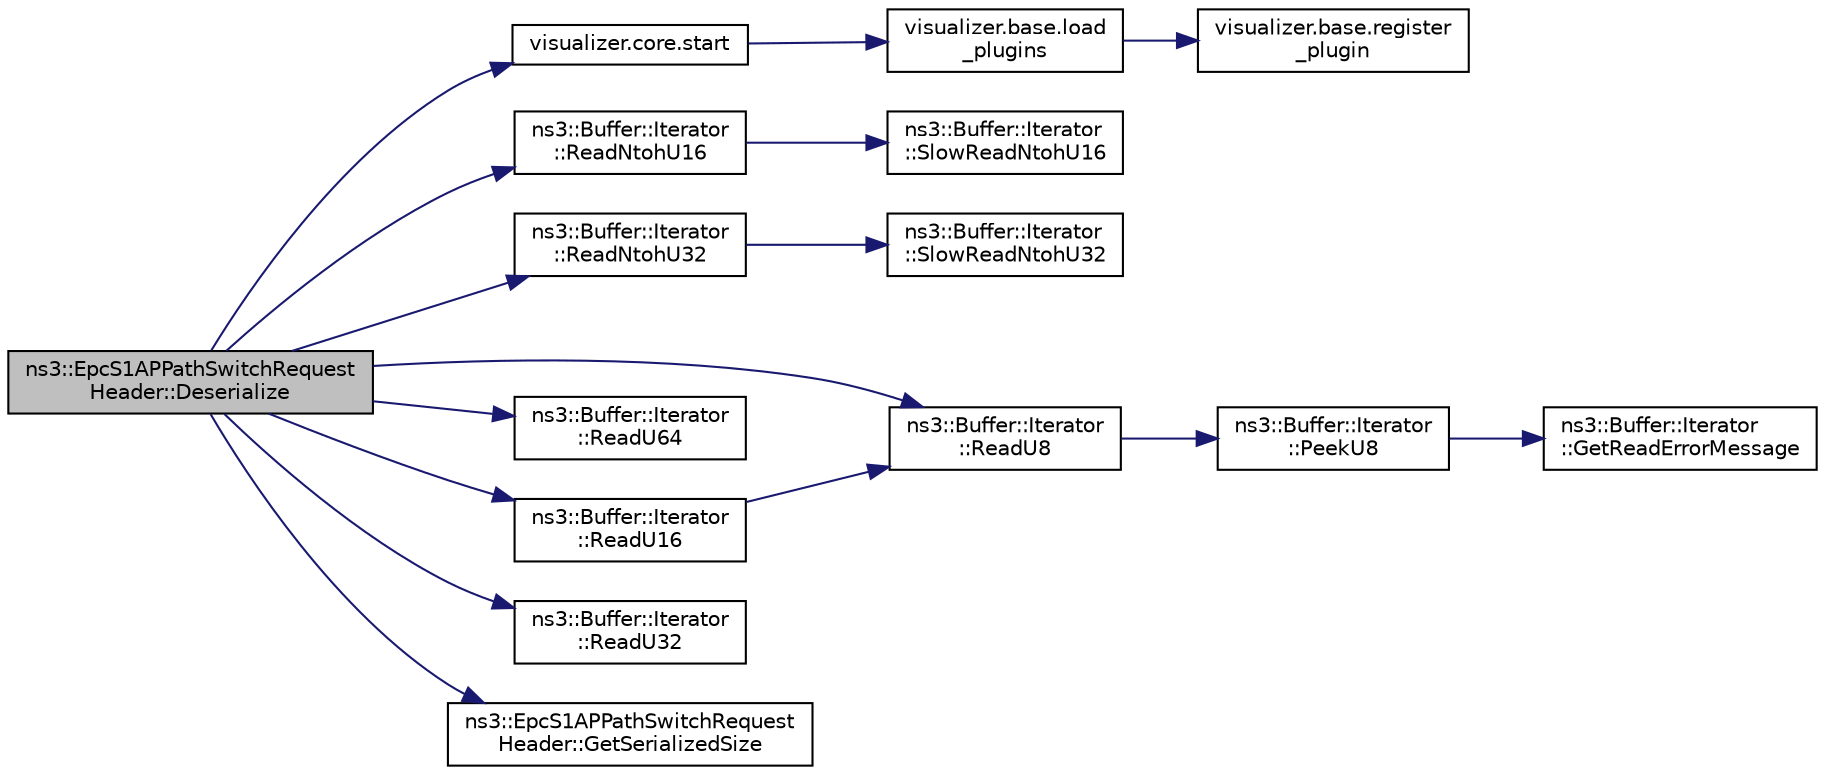 digraph "ns3::EpcS1APPathSwitchRequestHeader::Deserialize"
{
  edge [fontname="Helvetica",fontsize="10",labelfontname="Helvetica",labelfontsize="10"];
  node [fontname="Helvetica",fontsize="10",shape=record];
  rankdir="LR";
  Node1 [label="ns3::EpcS1APPathSwitchRequest\lHeader::Deserialize",height=0.2,width=0.4,color="black", fillcolor="grey75", style="filled", fontcolor="black"];
  Node1 -> Node2 [color="midnightblue",fontsize="10",style="solid"];
  Node2 [label="visualizer.core.start",height=0.2,width=0.4,color="black", fillcolor="white", style="filled",URL="$df/d6c/namespacevisualizer_1_1core.html#a2a35e5d8a34af358b508dac8635754e0"];
  Node2 -> Node3 [color="midnightblue",fontsize="10",style="solid"];
  Node3 [label="visualizer.base.load\l_plugins",height=0.2,width=0.4,color="black", fillcolor="white", style="filled",URL="$d4/d39/namespacevisualizer_1_1base.html#ad171497a5ff1afe0a73bedaebf35448f"];
  Node3 -> Node4 [color="midnightblue",fontsize="10",style="solid"];
  Node4 [label="visualizer.base.register\l_plugin",height=0.2,width=0.4,color="black", fillcolor="white", style="filled",URL="$d4/d39/namespacevisualizer_1_1base.html#a6b0ffcff1e17ec4027496f50177e5b9e"];
  Node1 -> Node5 [color="midnightblue",fontsize="10",style="solid"];
  Node5 [label="ns3::Buffer::Iterator\l::ReadNtohU16",height=0.2,width=0.4,color="black", fillcolor="white", style="filled",URL="$d0/daf/classns3_1_1Buffer_1_1Iterator.html#a14d63ac76497032a473d99cc8458608e"];
  Node5 -> Node6 [color="midnightblue",fontsize="10",style="solid"];
  Node6 [label="ns3::Buffer::Iterator\l::SlowReadNtohU16",height=0.2,width=0.4,color="black", fillcolor="white", style="filled",URL="$d0/daf/classns3_1_1Buffer_1_1Iterator.html#ab19930797d89abc247e1d27229fa0bf5"];
  Node1 -> Node7 [color="midnightblue",fontsize="10",style="solid"];
  Node7 [label="ns3::Buffer::Iterator\l::ReadU8",height=0.2,width=0.4,color="black", fillcolor="white", style="filled",URL="$d0/daf/classns3_1_1Buffer_1_1Iterator.html#a7d7d5299e27ecf41aef37e315984ad5a"];
  Node7 -> Node8 [color="midnightblue",fontsize="10",style="solid"];
  Node8 [label="ns3::Buffer::Iterator\l::PeekU8",height=0.2,width=0.4,color="black", fillcolor="white", style="filled",URL="$d0/daf/classns3_1_1Buffer_1_1Iterator.html#aeba1e13bebc9775be31e37baf9e75a73"];
  Node8 -> Node9 [color="midnightblue",fontsize="10",style="solid"];
  Node9 [label="ns3::Buffer::Iterator\l::GetReadErrorMessage",height=0.2,width=0.4,color="black", fillcolor="white", style="filled",URL="$d0/daf/classns3_1_1Buffer_1_1Iterator.html#af1bb2180c525be17ffc4cf46ee5f9291",tooltip="Returns an appropriate message indicating a read error. "];
  Node1 -> Node10 [color="midnightblue",fontsize="10",style="solid"];
  Node10 [label="ns3::Buffer::Iterator\l::ReadNtohU32",height=0.2,width=0.4,color="black", fillcolor="white", style="filled",URL="$d0/daf/classns3_1_1Buffer_1_1Iterator.html#af6873e0c53e5338902802dedff2159d1"];
  Node10 -> Node11 [color="midnightblue",fontsize="10",style="solid"];
  Node11 [label="ns3::Buffer::Iterator\l::SlowReadNtohU32",height=0.2,width=0.4,color="black", fillcolor="white", style="filled",URL="$d0/daf/classns3_1_1Buffer_1_1Iterator.html#a5d4d740cc3035f969c34e4dc0bf585aa"];
  Node1 -> Node12 [color="midnightblue",fontsize="10",style="solid"];
  Node12 [label="ns3::Buffer::Iterator\l::ReadU64",height=0.2,width=0.4,color="black", fillcolor="white", style="filled",URL="$d0/daf/classns3_1_1Buffer_1_1Iterator.html#aba1fa5272c0fa3455f59a70db5c9d976"];
  Node1 -> Node13 [color="midnightblue",fontsize="10",style="solid"];
  Node13 [label="ns3::Buffer::Iterator\l::ReadU16",height=0.2,width=0.4,color="black", fillcolor="white", style="filled",URL="$d0/daf/classns3_1_1Buffer_1_1Iterator.html#a73b0df87d8f3ca52c6c87898d420da13"];
  Node13 -> Node7 [color="midnightblue",fontsize="10",style="solid"];
  Node1 -> Node14 [color="midnightblue",fontsize="10",style="solid"];
  Node14 [label="ns3::Buffer::Iterator\l::ReadU32",height=0.2,width=0.4,color="black", fillcolor="white", style="filled",URL="$d0/daf/classns3_1_1Buffer_1_1Iterator.html#adceeb0fd38c2f5634492b64a8e344ff2"];
  Node1 -> Node15 [color="midnightblue",fontsize="10",style="solid"];
  Node15 [label="ns3::EpcS1APPathSwitchRequest\lHeader::GetSerializedSize",height=0.2,width=0.4,color="black", fillcolor="white", style="filled",URL="$d1/dc9/classns3_1_1EpcS1APPathSwitchRequestHeader.html#a0a1fe599f226989eaf933c732ef9eb0e"];
}
